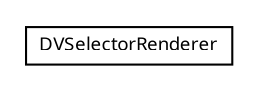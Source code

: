 #!/usr/local/bin/dot
#
# Class diagram 
# Generated by UMLGraph version R5_6 (http://www.umlgraph.org/)
#

digraph G {
	edge [fontname="Trebuchet MS",fontsize=10,labelfontname="Trebuchet MS",labelfontsize=10];
	node [fontname="Trebuchet MS",fontsize=10,shape=plaintext];
	nodesep=0.25;
	ranksep=0.5;
	// se.cambio.cds.openehr.view.renderers.DVSelectorRenderer
	c51306 [label=<<table title="se.cambio.cds.openehr.view.renderers.DVSelectorRenderer" border="0" cellborder="1" cellspacing="0" cellpadding="2" port="p" href="./DVSelectorRenderer.html">
		<tr><td><table border="0" cellspacing="0" cellpadding="1">
<tr><td align="center" balign="center"><font face="Trebuchet MS"> DVSelectorRenderer </font></td></tr>
		</table></td></tr>
		</table>>, URL="./DVSelectorRenderer.html", fontname="Trebuchet MS", fontcolor="black", fontsize=9.0];
}

